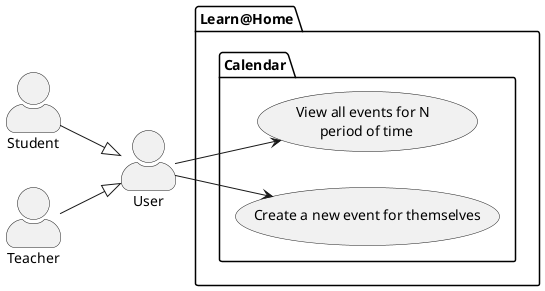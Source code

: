 @startuml Calendar

skinparam actorStyle awesome
left to right direction

actor "User" as user
actor "Student" as student
actor "Teacher" as teacher

package Learn@Home {
    package Calendar {
        usecase "View all events for N \n period of time" as view_all_events
        usecase "Create a new event for themselves" as create_event_for_themselves
    }
}

teacher --|> user
student --|> user

user --> view_all_events
user --> create_event_for_themselves

@enduml